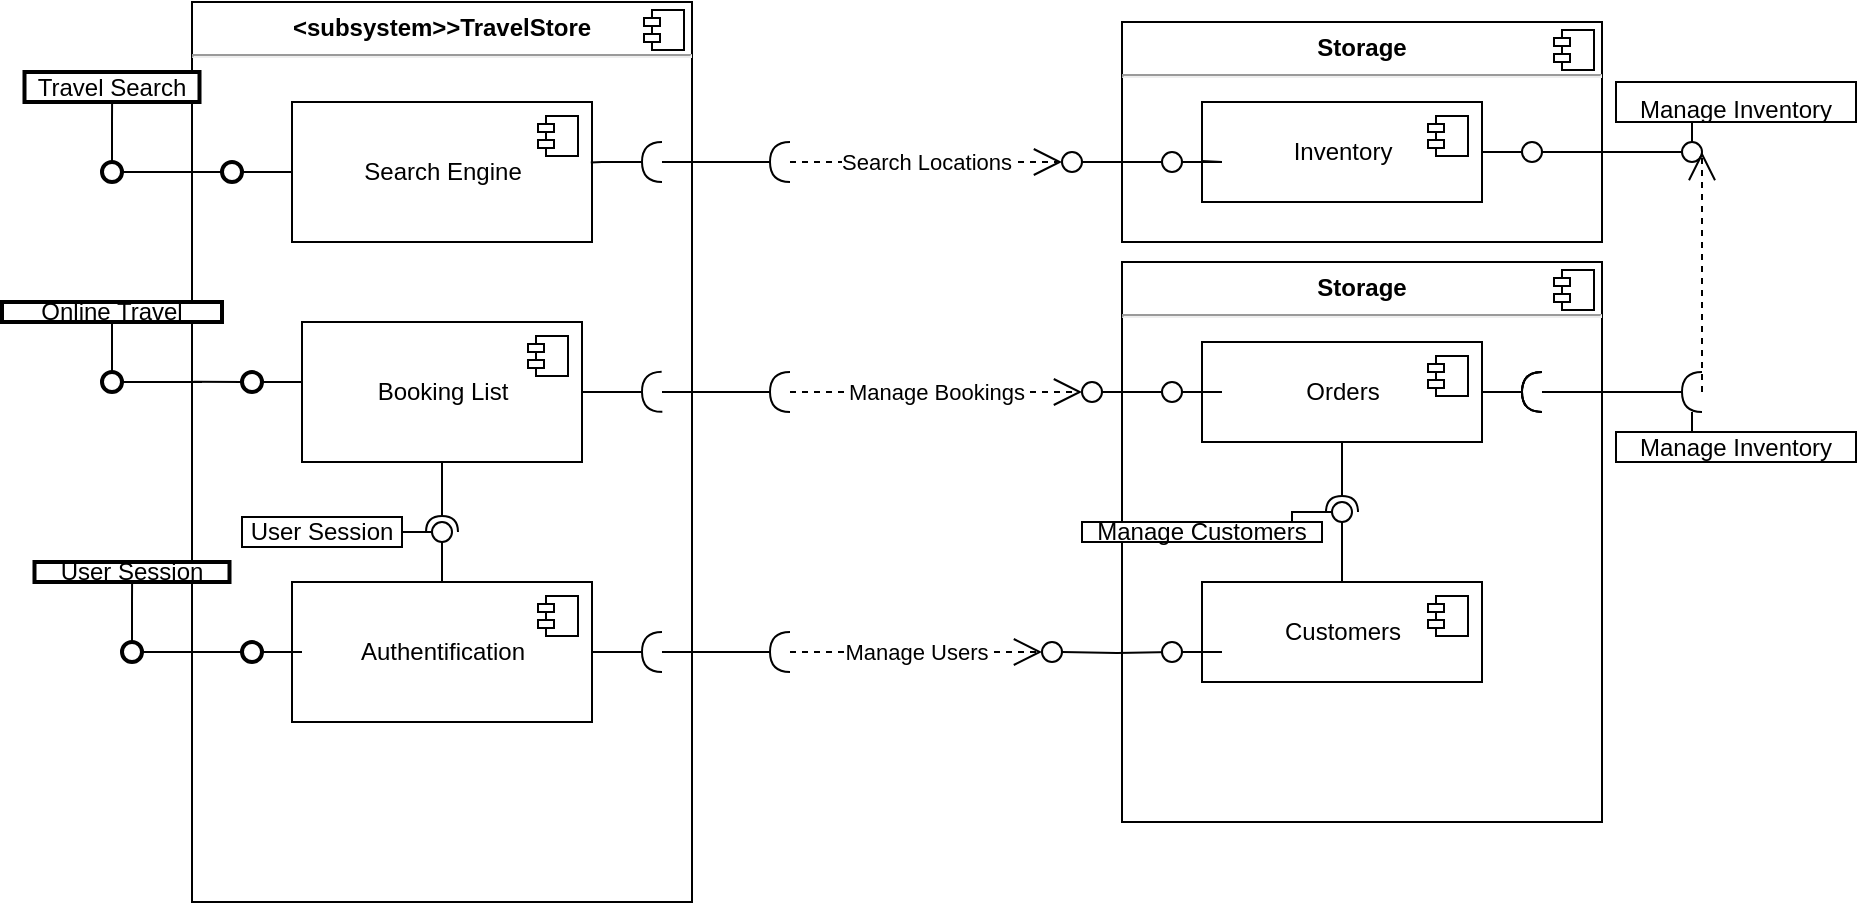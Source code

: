 <mxfile version="15.9.1" type="device"><diagram id="id2N2jsY2nNPuA1ZJkEP" name="Page-1"><mxGraphModel dx="1483" dy="827" grid="1" gridSize="10" guides="1" tooltips="1" connect="1" arrows="1" fold="1" page="1" pageScale="1" pageWidth="827" pageHeight="1169" math="0" shadow="0"><root><mxCell id="0"/><mxCell id="1" parent="0"/><mxCell id="M2ao7h_CmMzxsk_QY0pN-20" value="&lt;p style=&quot;margin: 0px ; margin-top: 6px ; text-align: center&quot;&gt;&lt;b&gt;&amp;lt;subsystem&amp;gt;&amp;gt;TravelStore&lt;/b&gt;&lt;/p&gt;&lt;hr&gt;&lt;p style=&quot;margin: 0px ; margin-left: 8px&quot;&gt;&lt;br&gt;&lt;/p&gt;" style="align=left;overflow=fill;html=1;dropTarget=0;" vertex="1" parent="1"><mxGeometry x="115" y="50" width="250" height="450" as="geometry"/></mxCell><mxCell id="M2ao7h_CmMzxsk_QY0pN-21" value="" style="shape=component;jettyWidth=8;jettyHeight=4;" vertex="1" parent="M2ao7h_CmMzxsk_QY0pN-20"><mxGeometry x="1" width="20" height="20" relative="1" as="geometry"><mxPoint x="-24" y="4" as="offset"/></mxGeometry></mxCell><mxCell id="M2ao7h_CmMzxsk_QY0pN-22" value="Search Engine" style="html=1;dropTarget=0;" vertex="1" parent="1"><mxGeometry x="165" y="100" width="150" height="70" as="geometry"/></mxCell><mxCell id="M2ao7h_CmMzxsk_QY0pN-23" value="" style="shape=module;jettyWidth=8;jettyHeight=4;" vertex="1" parent="M2ao7h_CmMzxsk_QY0pN-22"><mxGeometry x="1" width="20" height="20" relative="1" as="geometry"><mxPoint x="-27" y="7" as="offset"/></mxGeometry></mxCell><mxCell id="M2ao7h_CmMzxsk_QY0pN-25" value="Booking List" style="html=1;dropTarget=0;" vertex="1" parent="1"><mxGeometry x="170" y="210" width="140" height="70" as="geometry"/></mxCell><mxCell id="M2ao7h_CmMzxsk_QY0pN-26" value="" style="shape=module;jettyWidth=8;jettyHeight=4;" vertex="1" parent="M2ao7h_CmMzxsk_QY0pN-25"><mxGeometry x="1" width="20" height="20" relative="1" as="geometry"><mxPoint x="-27" y="7" as="offset"/></mxGeometry></mxCell><mxCell id="M2ao7h_CmMzxsk_QY0pN-81" style="edgeStyle=orthogonalEdgeStyle;rounded=0;orthogonalLoop=1;jettySize=auto;html=1;entryX=1;entryY=0.5;entryDx=0;entryDy=0;entryPerimeter=0;endArrow=none;endFill=0;" edge="1" parent="1" source="M2ao7h_CmMzxsk_QY0pN-27" target="M2ao7h_CmMzxsk_QY0pN-80"><mxGeometry relative="1" as="geometry"/></mxCell><mxCell id="M2ao7h_CmMzxsk_QY0pN-27" value="Authentification" style="html=1;dropTarget=0;" vertex="1" parent="1"><mxGeometry x="165" y="340" width="150" height="70" as="geometry"/></mxCell><mxCell id="M2ao7h_CmMzxsk_QY0pN-28" value="" style="shape=module;jettyWidth=8;jettyHeight=4;" vertex="1" parent="M2ao7h_CmMzxsk_QY0pN-27"><mxGeometry x="1" width="20" height="20" relative="1" as="geometry"><mxPoint x="-27" y="7" as="offset"/></mxGeometry></mxCell><mxCell id="M2ao7h_CmMzxsk_QY0pN-30" value="" style="rounded=0;orthogonalLoop=1;jettySize=auto;html=1;endArrow=none;endFill=0;sketch=0;sourcePerimeterSpacing=0;targetPerimeterSpacing=0;exitX=0.5;exitY=0;exitDx=0;exitDy=0;" edge="1" target="M2ao7h_CmMzxsk_QY0pN-32" parent="1" source="M2ao7h_CmMzxsk_QY0pN-27"><mxGeometry relative="1" as="geometry"><mxPoint x="220" y="315" as="sourcePoint"/></mxGeometry></mxCell><mxCell id="M2ao7h_CmMzxsk_QY0pN-31" value="" style="rounded=0;orthogonalLoop=1;jettySize=auto;html=1;endArrow=halfCircle;endFill=0;endSize=6;strokeWidth=1;sketch=0;exitX=0.5;exitY=1;exitDx=0;exitDy=0;" edge="1" parent="1" source="M2ao7h_CmMzxsk_QY0pN-25"><mxGeometry relative="1" as="geometry"><mxPoint x="260" y="315" as="sourcePoint"/><mxPoint x="240" y="315" as="targetPoint"/></mxGeometry></mxCell><mxCell id="M2ao7h_CmMzxsk_QY0pN-35" value="" style="edgeStyle=orthogonalEdgeStyle;rounded=0;orthogonalLoop=1;jettySize=auto;html=1;endArrow=none;endFill=0;" edge="1" parent="1" source="M2ao7h_CmMzxsk_QY0pN-32" target="M2ao7h_CmMzxsk_QY0pN-27"><mxGeometry relative="1" as="geometry"/></mxCell><mxCell id="M2ao7h_CmMzxsk_QY0pN-36" value="" style="edgeStyle=orthogonalEdgeStyle;rounded=0;orthogonalLoop=1;jettySize=auto;html=1;endArrow=none;endFill=0;" edge="1" parent="1" source="M2ao7h_CmMzxsk_QY0pN-32" target="M2ao7h_CmMzxsk_QY0pN-27"><mxGeometry relative="1" as="geometry"/></mxCell><mxCell id="M2ao7h_CmMzxsk_QY0pN-38" value="" style="edgeStyle=orthogonalEdgeStyle;rounded=0;orthogonalLoop=1;jettySize=auto;html=1;endArrow=none;endFill=0;" edge="1" parent="1" source="M2ao7h_CmMzxsk_QY0pN-32" target="M2ao7h_CmMzxsk_QY0pN-37"><mxGeometry relative="1" as="geometry"/></mxCell><mxCell id="M2ao7h_CmMzxsk_QY0pN-32" value="" style="ellipse;whiteSpace=wrap;html=1;align=center;aspect=fixed;resizable=0;points=[];outlineConnect=0;sketch=0;" vertex="1" parent="1"><mxGeometry x="235" y="310" width="10" height="10" as="geometry"/></mxCell><mxCell id="M2ao7h_CmMzxsk_QY0pN-37" value="User Session" style="whiteSpace=wrap;html=1;sketch=0;" vertex="1" parent="1"><mxGeometry x="140" y="307.5" width="80" height="15" as="geometry"/></mxCell><mxCell id="M2ao7h_CmMzxsk_QY0pN-40" style="edgeStyle=orthogonalEdgeStyle;rounded=0;orthogonalLoop=1;jettySize=auto;html=1;entryX=1;entryY=0.5;entryDx=0;entryDy=0;endArrow=none;endFill=0;" edge="1" parent="1" source="M2ao7h_CmMzxsk_QY0pN-39" target="M2ao7h_CmMzxsk_QY0pN-25"><mxGeometry relative="1" as="geometry"/></mxCell><mxCell id="M2ao7h_CmMzxsk_QY0pN-41" style="edgeStyle=orthogonalEdgeStyle;rounded=0;orthogonalLoop=1;jettySize=auto;html=1;endArrow=none;endFill=0;" edge="1" parent="1" source="M2ao7h_CmMzxsk_QY0pN-39" target="M2ao7h_CmMzxsk_QY0pN-78"><mxGeometry relative="1" as="geometry"><mxPoint x="370" y="245" as="targetPoint"/></mxGeometry></mxCell><mxCell id="M2ao7h_CmMzxsk_QY0pN-39" value="" style="shape=requiredInterface;html=1;verticalLabelPosition=bottom;sketch=0;rotation=-181;" vertex="1" parent="1"><mxGeometry x="340" y="235" width="10" height="20" as="geometry"/></mxCell><mxCell id="M2ao7h_CmMzxsk_QY0pN-46" style="edgeStyle=orthogonalEdgeStyle;rounded=0;orthogonalLoop=1;jettySize=auto;html=1;entryX=0.996;entryY=0.433;entryDx=0;entryDy=0;entryPerimeter=0;endArrow=none;endFill=0;" edge="1" parent="1" source="M2ao7h_CmMzxsk_QY0pN-42" target="M2ao7h_CmMzxsk_QY0pN-22"><mxGeometry relative="1" as="geometry"/></mxCell><mxCell id="M2ao7h_CmMzxsk_QY0pN-47" style="edgeStyle=orthogonalEdgeStyle;rounded=0;orthogonalLoop=1;jettySize=auto;html=1;endArrow=none;endFill=0;" edge="1" parent="1" source="M2ao7h_CmMzxsk_QY0pN-42" target="M2ao7h_CmMzxsk_QY0pN-77"><mxGeometry relative="1" as="geometry"><mxPoint x="370" y="130" as="targetPoint"/></mxGeometry></mxCell><mxCell id="M2ao7h_CmMzxsk_QY0pN-42" value="" style="shape=requiredInterface;html=1;verticalLabelPosition=bottom;sketch=0;rotation=-180;" vertex="1" parent="1"><mxGeometry x="340" y="120" width="10" height="20" as="geometry"/></mxCell><mxCell id="M2ao7h_CmMzxsk_QY0pN-51" style="edgeStyle=orthogonalEdgeStyle;rounded=0;orthogonalLoop=1;jettySize=auto;html=1;entryX=0;entryY=0.429;entryDx=0;entryDy=0;entryPerimeter=0;endArrow=none;endFill=0;" edge="1" parent="1" source="M2ao7h_CmMzxsk_QY0pN-49" target="M2ao7h_CmMzxsk_QY0pN-25"><mxGeometry relative="1" as="geometry"/></mxCell><mxCell id="M2ao7h_CmMzxsk_QY0pN-49" value="" style="strokeWidth=2;html=1;shape=mxgraph.flowchart.start_2;whiteSpace=wrap;" vertex="1" parent="1"><mxGeometry x="140" y="235" width="10" height="10" as="geometry"/></mxCell><mxCell id="M2ao7h_CmMzxsk_QY0pN-58" value="" style="endArrow=none;html=1;rounded=0;entryX=0;entryY=0.5;entryDx=0;entryDy=0;entryPerimeter=0;exitX=0.003;exitY=0.422;exitDx=0;exitDy=0;exitPerimeter=0;" edge="1" parent="1" source="M2ao7h_CmMzxsk_QY0pN-20" target="M2ao7h_CmMzxsk_QY0pN-49"><mxGeometry relative="1" as="geometry"><mxPoint x="90" y="230" as="sourcePoint"/><mxPoint x="250" y="230" as="targetPoint"/></mxGeometry></mxCell><mxCell id="M2ao7h_CmMzxsk_QY0pN-60" style="edgeStyle=orthogonalEdgeStyle;rounded=0;orthogonalLoop=1;jettySize=auto;html=1;endArrow=none;endFill=0;" edge="1" parent="1" source="M2ao7h_CmMzxsk_QY0pN-59"><mxGeometry relative="1" as="geometry"><mxPoint x="160" y="375" as="targetPoint"/></mxGeometry></mxCell><mxCell id="M2ao7h_CmMzxsk_QY0pN-59" value="" style="strokeWidth=2;html=1;shape=mxgraph.flowchart.start_2;whiteSpace=wrap;" vertex="1" parent="1"><mxGeometry x="140" y="370" width="10" height="10" as="geometry"/></mxCell><mxCell id="M2ao7h_CmMzxsk_QY0pN-62" value="" style="line;strokeWidth=1;rotatable=0;dashed=0;labelPosition=right;align=left;verticalAlign=middle;spacingTop=0;spacingLeft=6;points=[];portConstraint=eastwest;" vertex="1" parent="1"><mxGeometry x="90" y="370" width="50" height="10" as="geometry"/></mxCell><mxCell id="M2ao7h_CmMzxsk_QY0pN-93" value="" style="edgeStyle=orthogonalEdgeStyle;rounded=0;orthogonalLoop=1;jettySize=auto;html=1;endArrow=none;endFill=0;" edge="1" parent="1" source="M2ao7h_CmMzxsk_QY0pN-65" target="M2ao7h_CmMzxsk_QY0pN-92"><mxGeometry relative="1" as="geometry"/></mxCell><mxCell id="M2ao7h_CmMzxsk_QY0pN-65" value="" style="strokeWidth=2;html=1;shape=mxgraph.flowchart.start_2;whiteSpace=wrap;" vertex="1" parent="1"><mxGeometry x="80" y="370" width="10" height="10" as="geometry"/></mxCell><mxCell id="M2ao7h_CmMzxsk_QY0pN-67" style="edgeStyle=orthogonalEdgeStyle;rounded=0;orthogonalLoop=1;jettySize=auto;html=1;endArrow=none;endFill=0;" edge="1" parent="1" source="M2ao7h_CmMzxsk_QY0pN-66"><mxGeometry relative="1" as="geometry"><mxPoint x="120" y="240.0" as="targetPoint"/></mxGeometry></mxCell><mxCell id="M2ao7h_CmMzxsk_QY0pN-76" value="" style="edgeStyle=orthogonalEdgeStyle;rounded=0;orthogonalLoop=1;jettySize=auto;html=1;endArrow=none;endFill=0;" edge="1" parent="1" source="M2ao7h_CmMzxsk_QY0pN-66" target="M2ao7h_CmMzxsk_QY0pN-75"><mxGeometry relative="1" as="geometry"/></mxCell><mxCell id="M2ao7h_CmMzxsk_QY0pN-66" value="" style="strokeWidth=2;html=1;shape=mxgraph.flowchart.start_2;whiteSpace=wrap;" vertex="1" parent="1"><mxGeometry x="70" y="235" width="10" height="10" as="geometry"/></mxCell><mxCell id="M2ao7h_CmMzxsk_QY0pN-71" value="" style="edgeStyle=orthogonalEdgeStyle;rounded=0;orthogonalLoop=1;jettySize=auto;html=1;endArrow=none;endFill=0;" edge="1" parent="1" source="M2ao7h_CmMzxsk_QY0pN-69" target="M2ao7h_CmMzxsk_QY0pN-70"><mxGeometry relative="1" as="geometry"/></mxCell><mxCell id="M2ao7h_CmMzxsk_QY0pN-74" value="" style="edgeStyle=orthogonalEdgeStyle;rounded=0;orthogonalLoop=1;jettySize=auto;html=1;endArrow=none;endFill=0;" edge="1" parent="1" source="M2ao7h_CmMzxsk_QY0pN-69" target="M2ao7h_CmMzxsk_QY0pN-73"><mxGeometry relative="1" as="geometry"/></mxCell><mxCell id="M2ao7h_CmMzxsk_QY0pN-69" value="" style="strokeWidth=2;html=1;shape=mxgraph.flowchart.start_2;whiteSpace=wrap;" vertex="1" parent="1"><mxGeometry x="70" y="130" width="10" height="10" as="geometry"/></mxCell><mxCell id="M2ao7h_CmMzxsk_QY0pN-72" style="edgeStyle=orthogonalEdgeStyle;rounded=0;orthogonalLoop=1;jettySize=auto;html=1;entryX=0;entryY=0.5;entryDx=0;entryDy=0;endArrow=none;endFill=0;" edge="1" parent="1" source="M2ao7h_CmMzxsk_QY0pN-70" target="M2ao7h_CmMzxsk_QY0pN-22"><mxGeometry relative="1" as="geometry"/></mxCell><mxCell id="M2ao7h_CmMzxsk_QY0pN-70" value="" style="strokeWidth=2;html=1;shape=mxgraph.flowchart.start_2;whiteSpace=wrap;" vertex="1" parent="1"><mxGeometry x="130" y="130" width="10" height="10" as="geometry"/></mxCell><mxCell id="M2ao7h_CmMzxsk_QY0pN-73" value="Travel Search" style="whiteSpace=wrap;html=1;strokeWidth=2;" vertex="1" parent="1"><mxGeometry x="31.25" y="85" width="87.5" height="15" as="geometry"/></mxCell><mxCell id="M2ao7h_CmMzxsk_QY0pN-75" value="Online Travel" style="whiteSpace=wrap;html=1;strokeWidth=2;" vertex="1" parent="1"><mxGeometry x="20" y="200" width="110" height="10" as="geometry"/></mxCell><mxCell id="M2ao7h_CmMzxsk_QY0pN-77" value="" style="shape=requiredInterface;html=1;verticalLabelPosition=bottom;sketch=0;rotation=-180;" vertex="1" parent="1"><mxGeometry x="404" y="120" width="10" height="20" as="geometry"/></mxCell><mxCell id="M2ao7h_CmMzxsk_QY0pN-78" value="" style="shape=requiredInterface;html=1;verticalLabelPosition=bottom;sketch=0;rotation=-180;" vertex="1" parent="1"><mxGeometry x="404" y="235" width="10" height="20" as="geometry"/></mxCell><mxCell id="M2ao7h_CmMzxsk_QY0pN-83" style="edgeStyle=orthogonalEdgeStyle;rounded=0;orthogonalLoop=1;jettySize=auto;html=1;entryX=1;entryY=0.5;entryDx=0;entryDy=0;entryPerimeter=0;endArrow=none;endFill=0;" edge="1" parent="1" source="M2ao7h_CmMzxsk_QY0pN-80" target="M2ao7h_CmMzxsk_QY0pN-82"><mxGeometry relative="1" as="geometry"/></mxCell><mxCell id="M2ao7h_CmMzxsk_QY0pN-80" value="" style="shape=requiredInterface;html=1;verticalLabelPosition=bottom;sketch=0;rotation=-180;" vertex="1" parent="1"><mxGeometry x="340" y="365" width="10" height="20" as="geometry"/></mxCell><mxCell id="M2ao7h_CmMzxsk_QY0pN-82" value="" style="shape=requiredInterface;html=1;verticalLabelPosition=bottom;sketch=0;rotation=-180;" vertex="1" parent="1"><mxGeometry x="404" y="365" width="10" height="20" as="geometry"/></mxCell><mxCell id="M2ao7h_CmMzxsk_QY0pN-84" value="Manage Users" style="endArrow=open;endSize=12;dashed=1;html=1;rounded=0;" edge="1" parent="1" source="M2ao7h_CmMzxsk_QY0pN-82"><mxGeometry width="160" relative="1" as="geometry"><mxPoint x="420" y="374.76" as="sourcePoint"/><mxPoint x="540" y="375" as="targetPoint"/></mxGeometry></mxCell><mxCell id="M2ao7h_CmMzxsk_QY0pN-85" value="Manage Bookings" style="endArrow=open;endSize=12;dashed=1;html=1;rounded=0;exitX=0;exitY=0.5;exitDx=0;exitDy=0;exitPerimeter=0;entryX=0;entryY=0.5;entryDx=0;entryDy=0;entryPerimeter=0;" edge="1" parent="1" source="M2ao7h_CmMzxsk_QY0pN-78" target="M2ao7h_CmMzxsk_QY0pN-89"><mxGeometry width="160" relative="1" as="geometry"><mxPoint x="430" y="245" as="sourcePoint"/><mxPoint x="556" y="245" as="targetPoint"/></mxGeometry></mxCell><mxCell id="M2ao7h_CmMzxsk_QY0pN-86" value="Search Locations" style="endArrow=open;endSize=12;dashed=1;html=1;rounded=0;exitX=0;exitY=0.5;exitDx=0;exitDy=0;exitPerimeter=0;" edge="1" parent="1" source="M2ao7h_CmMzxsk_QY0pN-77"><mxGeometry width="160" relative="1" as="geometry"><mxPoint x="424" y="129.52" as="sourcePoint"/><mxPoint x="550" y="130" as="targetPoint"/></mxGeometry></mxCell><mxCell id="M2ao7h_CmMzxsk_QY0pN-117" style="edgeStyle=orthogonalEdgeStyle;rounded=0;orthogonalLoop=1;jettySize=auto;html=1;entryX=0;entryY=0.5;entryDx=0;entryDy=0;entryPerimeter=0;endArrow=none;endFill=0;" edge="1" parent="1" source="M2ao7h_CmMzxsk_QY0pN-87" target="M2ao7h_CmMzxsk_QY0pN-113"><mxGeometry relative="1" as="geometry"/></mxCell><mxCell id="M2ao7h_CmMzxsk_QY0pN-119" style="edgeStyle=orthogonalEdgeStyle;rounded=0;orthogonalLoop=1;jettySize=auto;html=1;entryX=0;entryY=0.5;entryDx=0;entryDy=0;entryPerimeter=0;endArrow=none;endFill=0;" edge="1" parent="1" source="M2ao7h_CmMzxsk_QY0pN-87" target="M2ao7h_CmMzxsk_QY0pN-113"><mxGeometry relative="1" as="geometry"/></mxCell><mxCell id="M2ao7h_CmMzxsk_QY0pN-87" value="" style="verticalLabelPosition=bottom;verticalAlign=top;html=1;shape=mxgraph.flowchart.on-page_reference;" vertex="1" parent="1"><mxGeometry x="550" y="125" width="10" height="10" as="geometry"/></mxCell><mxCell id="M2ao7h_CmMzxsk_QY0pN-89" value="" style="verticalLabelPosition=bottom;verticalAlign=top;html=1;shape=mxgraph.flowchart.on-page_reference;" vertex="1" parent="1"><mxGeometry x="560" y="240" width="10" height="10" as="geometry"/></mxCell><mxCell id="M2ao7h_CmMzxsk_QY0pN-90" value="" style="verticalLabelPosition=bottom;verticalAlign=top;html=1;shape=mxgraph.flowchart.on-page_reference;" vertex="1" parent="1"><mxGeometry x="540" y="370" width="10" height="10" as="geometry"/></mxCell><mxCell id="M2ao7h_CmMzxsk_QY0pN-92" value="User Session" style="whiteSpace=wrap;html=1;strokeWidth=2;" vertex="1" parent="1"><mxGeometry x="36.25" y="330" width="97.5" height="10" as="geometry"/></mxCell><mxCell id="M2ao7h_CmMzxsk_QY0pN-96" value="&lt;p style=&quot;margin: 0px ; margin-top: 6px ; text-align: center&quot;&gt;&lt;b&gt;Storage&lt;/b&gt;&lt;/p&gt;&lt;hr&gt;&lt;p style=&quot;margin: 0px ; margin-left: 8px&quot;&gt;&lt;br&gt;&lt;/p&gt;" style="align=left;overflow=fill;html=1;dropTarget=0;" vertex="1" parent="1"><mxGeometry x="580" y="60" width="240" height="110" as="geometry"/></mxCell><mxCell id="M2ao7h_CmMzxsk_QY0pN-97" value="" style="shape=component;jettyWidth=8;jettyHeight=4;" vertex="1" parent="M2ao7h_CmMzxsk_QY0pN-96"><mxGeometry x="1" width="20" height="20" relative="1" as="geometry"><mxPoint x="-24" y="4" as="offset"/></mxGeometry></mxCell><mxCell id="M2ao7h_CmMzxsk_QY0pN-98" value="Inventory" style="html=1;dropTarget=0;" vertex="1" parent="1"><mxGeometry x="620" y="100" width="140" height="50" as="geometry"/></mxCell><mxCell id="M2ao7h_CmMzxsk_QY0pN-99" value="" style="shape=module;jettyWidth=8;jettyHeight=4;" vertex="1" parent="M2ao7h_CmMzxsk_QY0pN-98"><mxGeometry x="1" width="20" height="20" relative="1" as="geometry"><mxPoint x="-27" y="7" as="offset"/></mxGeometry></mxCell><mxCell id="M2ao7h_CmMzxsk_QY0pN-100" value="&lt;p style=&quot;margin: 0px ; margin-top: 6px ; text-align: center&quot;&gt;&lt;b&gt;Storage&lt;/b&gt;&lt;/p&gt;&lt;hr&gt;&lt;p style=&quot;margin: 0px ; margin-left: 8px&quot;&gt;&lt;br&gt;&lt;/p&gt;" style="align=left;overflow=fill;html=1;dropTarget=0;" vertex="1" parent="1"><mxGeometry x="580" y="180" width="240" height="280" as="geometry"/></mxCell><mxCell id="M2ao7h_CmMzxsk_QY0pN-101" value="" style="shape=component;jettyWidth=8;jettyHeight=4;" vertex="1" parent="M2ao7h_CmMzxsk_QY0pN-100"><mxGeometry x="1" width="20" height="20" relative="1" as="geometry"><mxPoint x="-24" y="4" as="offset"/></mxGeometry></mxCell><mxCell id="M2ao7h_CmMzxsk_QY0pN-102" value="Orders" style="html=1;dropTarget=0;" vertex="1" parent="1"><mxGeometry x="620" y="220" width="140" height="50" as="geometry"/></mxCell><mxCell id="M2ao7h_CmMzxsk_QY0pN-103" value="" style="shape=module;jettyWidth=8;jettyHeight=4;" vertex="1" parent="M2ao7h_CmMzxsk_QY0pN-102"><mxGeometry x="1" width="20" height="20" relative="1" as="geometry"><mxPoint x="-27" y="7" as="offset"/></mxGeometry></mxCell><mxCell id="M2ao7h_CmMzxsk_QY0pN-104" value="Customers" style="html=1;dropTarget=0;" vertex="1" parent="1"><mxGeometry x="620" y="340" width="140" height="50" as="geometry"/></mxCell><mxCell id="M2ao7h_CmMzxsk_QY0pN-105" value="" style="shape=module;jettyWidth=8;jettyHeight=4;" vertex="1" parent="M2ao7h_CmMzxsk_QY0pN-104"><mxGeometry x="1" width="20" height="20" relative="1" as="geometry"><mxPoint x="-27" y="7" as="offset"/></mxGeometry></mxCell><mxCell id="M2ao7h_CmMzxsk_QY0pN-107" style="edgeStyle=orthogonalEdgeStyle;rounded=0;orthogonalLoop=1;jettySize=auto;html=1;entryX=1;entryY=0.5;entryDx=0;entryDy=0;entryPerimeter=0;endArrow=none;endFill=0;" edge="1" parent="1" source="M2ao7h_CmMzxsk_QY0pN-106" target="M2ao7h_CmMzxsk_QY0pN-89"><mxGeometry relative="1" as="geometry"/></mxCell><mxCell id="M2ao7h_CmMzxsk_QY0pN-108" style="edgeStyle=orthogonalEdgeStyle;rounded=0;orthogonalLoop=1;jettySize=auto;html=1;entryX=0;entryY=0.5;entryDx=0;entryDy=0;endArrow=none;endFill=0;" edge="1" parent="1" source="M2ao7h_CmMzxsk_QY0pN-106" target="M2ao7h_CmMzxsk_QY0pN-102"><mxGeometry relative="1" as="geometry"/></mxCell><mxCell id="M2ao7h_CmMzxsk_QY0pN-106" value="" style="verticalLabelPosition=bottom;verticalAlign=top;html=1;shape=mxgraph.flowchart.on-page_reference;" vertex="1" parent="1"><mxGeometry x="600" y="240" width="10" height="10" as="geometry"/></mxCell><mxCell id="M2ao7h_CmMzxsk_QY0pN-110" style="edgeStyle=orthogonalEdgeStyle;rounded=0;orthogonalLoop=1;jettySize=auto;html=1;entryX=1;entryY=0.5;entryDx=0;entryDy=0;entryPerimeter=0;endArrow=none;endFill=0;" edge="1" parent="1" target="M2ao7h_CmMzxsk_QY0pN-90"><mxGeometry relative="1" as="geometry"><mxPoint x="605" y="375" as="sourcePoint"/></mxGeometry></mxCell><mxCell id="M2ao7h_CmMzxsk_QY0pN-112" style="edgeStyle=orthogonalEdgeStyle;rounded=0;orthogonalLoop=1;jettySize=auto;html=1;entryX=0.008;entryY=0.699;entryDx=0;entryDy=0;entryPerimeter=0;endArrow=none;endFill=0;" edge="1" parent="1" source="M2ao7h_CmMzxsk_QY0pN-109" target="M2ao7h_CmMzxsk_QY0pN-104"><mxGeometry relative="1" as="geometry"/></mxCell><mxCell id="M2ao7h_CmMzxsk_QY0pN-109" value="" style="verticalLabelPosition=bottom;verticalAlign=top;html=1;shape=mxgraph.flowchart.on-page_reference;" vertex="1" parent="1"><mxGeometry x="600" y="370" width="10" height="10" as="geometry"/></mxCell><mxCell id="M2ao7h_CmMzxsk_QY0pN-120" style="edgeStyle=orthogonalEdgeStyle;rounded=0;orthogonalLoop=1;jettySize=auto;html=1;entryX=-0.002;entryY=0.591;entryDx=0;entryDy=0;entryPerimeter=0;endArrow=none;endFill=0;" edge="1" parent="1" source="M2ao7h_CmMzxsk_QY0pN-113" target="M2ao7h_CmMzxsk_QY0pN-98"><mxGeometry relative="1" as="geometry"/></mxCell><mxCell id="M2ao7h_CmMzxsk_QY0pN-121" style="edgeStyle=orthogonalEdgeStyle;rounded=0;orthogonalLoop=1;jettySize=auto;html=1;endArrow=none;endFill=0;" edge="1" parent="1" source="M2ao7h_CmMzxsk_QY0pN-113"><mxGeometry relative="1" as="geometry"><mxPoint x="560" y="130.0" as="targetPoint"/></mxGeometry></mxCell><mxCell id="M2ao7h_CmMzxsk_QY0pN-113" value="" style="verticalLabelPosition=bottom;verticalAlign=top;html=1;shape=mxgraph.flowchart.on-page_reference;" vertex="1" parent="1"><mxGeometry x="600" y="125" width="10" height="10" as="geometry"/></mxCell><mxCell id="M2ao7h_CmMzxsk_QY0pN-128" value="" style="rounded=0;orthogonalLoop=1;jettySize=auto;html=1;endArrow=none;endFill=0;sketch=0;sourcePerimeterSpacing=0;targetPerimeterSpacing=0;exitX=0.5;exitY=0;exitDx=0;exitDy=0;" edge="1" target="M2ao7h_CmMzxsk_QY0pN-130" parent="1" source="M2ao7h_CmMzxsk_QY0pN-104"><mxGeometry relative="1" as="geometry"><mxPoint x="660" y="312.5" as="sourcePoint"/></mxGeometry></mxCell><mxCell id="M2ao7h_CmMzxsk_QY0pN-129" value="" style="rounded=0;orthogonalLoop=1;jettySize=auto;html=1;endArrow=halfCircle;endFill=0;entryX=0.5;entryY=0.5;endSize=6;strokeWidth=1;sketch=0;exitX=0.5;exitY=1;exitDx=0;exitDy=0;" edge="1" target="M2ao7h_CmMzxsk_QY0pN-130" parent="1" source="M2ao7h_CmMzxsk_QY0pN-102"><mxGeometry relative="1" as="geometry"><mxPoint x="700" y="312.5" as="sourcePoint"/></mxGeometry></mxCell><mxCell id="M2ao7h_CmMzxsk_QY0pN-132" value="" style="edgeStyle=orthogonalEdgeStyle;rounded=0;orthogonalLoop=1;jettySize=auto;html=1;endArrow=none;endFill=0;" edge="1" parent="1" source="M2ao7h_CmMzxsk_QY0pN-130" target="M2ao7h_CmMzxsk_QY0pN-131"><mxGeometry relative="1" as="geometry"/></mxCell><mxCell id="M2ao7h_CmMzxsk_QY0pN-130" value="" style="ellipse;whiteSpace=wrap;html=1;align=center;aspect=fixed;resizable=0;points=[];outlineConnect=0;sketch=0;" vertex="1" parent="1"><mxGeometry x="685" y="300" width="10" height="10" as="geometry"/></mxCell><mxCell id="M2ao7h_CmMzxsk_QY0pN-131" value="Manage Customers" style="whiteSpace=wrap;html=1;sketch=0;" vertex="1" parent="1"><mxGeometry x="560" y="310" width="120" height="10" as="geometry"/></mxCell><mxCell id="M2ao7h_CmMzxsk_QY0pN-135" style="edgeStyle=orthogonalEdgeStyle;rounded=0;orthogonalLoop=1;jettySize=auto;html=1;entryX=1;entryY=0.5;entryDx=0;entryDy=0;endArrow=none;endFill=0;" edge="1" parent="1" source="M2ao7h_CmMzxsk_QY0pN-133" target="M2ao7h_CmMzxsk_QY0pN-102"><mxGeometry relative="1" as="geometry"/></mxCell><mxCell id="M2ao7h_CmMzxsk_QY0pN-133" value="" style="shape=requiredInterface;html=1;verticalLabelPosition=bottom;sketch=0;rotation=-180;" vertex="1" parent="1"><mxGeometry x="780" y="235" width="10" height="20" as="geometry"/></mxCell><mxCell id="M2ao7h_CmMzxsk_QY0pN-136" value="" style="shape=requiredInterface;html=1;verticalLabelPosition=bottom;sketch=0;rotation=-180;" vertex="1" parent="1"><mxGeometry x="780" y="235" width="10" height="20" as="geometry"/></mxCell><mxCell id="M2ao7h_CmMzxsk_QY0pN-139" style="edgeStyle=orthogonalEdgeStyle;rounded=0;orthogonalLoop=1;jettySize=auto;html=1;entryX=1;entryY=0.5;entryDx=0;entryDy=0;entryPerimeter=0;endArrow=none;endFill=0;" edge="1" parent="1" source="M2ao7h_CmMzxsk_QY0pN-137" target="M2ao7h_CmMzxsk_QY0pN-138"><mxGeometry relative="1" as="geometry"/></mxCell><mxCell id="M2ao7h_CmMzxsk_QY0pN-137" value="" style="shape=requiredInterface;html=1;verticalLabelPosition=bottom;sketch=0;rotation=-180;" vertex="1" parent="1"><mxGeometry x="780" y="235" width="10" height="20" as="geometry"/></mxCell><mxCell id="M2ao7h_CmMzxsk_QY0pN-148" value="" style="edgeStyle=orthogonalEdgeStyle;rounded=0;orthogonalLoop=1;jettySize=auto;html=1;endArrow=none;endFill=0;" edge="1" parent="1" source="M2ao7h_CmMzxsk_QY0pN-138" target="M2ao7h_CmMzxsk_QY0pN-147"><mxGeometry relative="1" as="geometry"/></mxCell><mxCell id="M2ao7h_CmMzxsk_QY0pN-138" value="" style="shape=requiredInterface;html=1;verticalLabelPosition=bottom;sketch=0;rotation=-180;" vertex="1" parent="1"><mxGeometry x="860" y="235" width="10" height="20" as="geometry"/></mxCell><mxCell id="M2ao7h_CmMzxsk_QY0pN-141" style="edgeStyle=orthogonalEdgeStyle;rounded=0;orthogonalLoop=1;jettySize=auto;html=1;entryX=1;entryY=0.5;entryDx=0;entryDy=0;endArrow=none;endFill=0;" edge="1" parent="1" source="M2ao7h_CmMzxsk_QY0pN-140" target="M2ao7h_CmMzxsk_QY0pN-98"><mxGeometry relative="1" as="geometry"/></mxCell><mxCell id="M2ao7h_CmMzxsk_QY0pN-142" style="edgeStyle=orthogonalEdgeStyle;rounded=0;orthogonalLoop=1;jettySize=auto;html=1;endArrow=none;endFill=0;" edge="1" parent="1" source="M2ao7h_CmMzxsk_QY0pN-140"><mxGeometry relative="1" as="geometry"><mxPoint x="860" y="125" as="targetPoint"/></mxGeometry></mxCell><mxCell id="M2ao7h_CmMzxsk_QY0pN-140" value="" style="verticalLabelPosition=bottom;verticalAlign=top;html=1;shape=mxgraph.flowchart.on-page_reference;" vertex="1" parent="1"><mxGeometry x="780" y="120" width="10" height="10" as="geometry"/></mxCell><mxCell id="M2ao7h_CmMzxsk_QY0pN-146" value="" style="edgeStyle=orthogonalEdgeStyle;rounded=0;orthogonalLoop=1;jettySize=auto;html=1;endArrow=none;endFill=0;" edge="1" parent="1" source="M2ao7h_CmMzxsk_QY0pN-143" target="M2ao7h_CmMzxsk_QY0pN-145"><mxGeometry relative="1" as="geometry"/></mxCell><mxCell id="M2ao7h_CmMzxsk_QY0pN-143" value="" style="verticalLabelPosition=bottom;verticalAlign=top;html=1;shape=mxgraph.flowchart.on-page_reference;" vertex="1" parent="1"><mxGeometry x="860" y="120" width="10" height="10" as="geometry"/></mxCell><mxCell id="M2ao7h_CmMzxsk_QY0pN-144" value="" style="endArrow=open;endSize=12;dashed=1;html=1;rounded=0;exitX=0;exitY=0.5;exitDx=0;exitDy=0;exitPerimeter=0;entryX=1;entryY=0.5;entryDx=0;entryDy=0;entryPerimeter=0;" edge="1" parent="1" source="M2ao7h_CmMzxsk_QY0pN-138" target="M2ao7h_CmMzxsk_QY0pN-143"><mxGeometry width="160" relative="1" as="geometry"><mxPoint x="520" y="120" as="sourcePoint"/><mxPoint x="880" y="120" as="targetPoint"/></mxGeometry></mxCell><mxCell id="M2ao7h_CmMzxsk_QY0pN-145" value="Manage Inventory" style="whiteSpace=wrap;html=1;verticalAlign=top;" vertex="1" parent="1"><mxGeometry x="827" y="90" width="120" height="20" as="geometry"/></mxCell><mxCell id="M2ao7h_CmMzxsk_QY0pN-147" value="Manage Inventory" style="whiteSpace=wrap;html=1;sketch=0;" vertex="1" parent="1"><mxGeometry x="827" y="265" width="120" height="15" as="geometry"/></mxCell></root></mxGraphModel></diagram></mxfile>